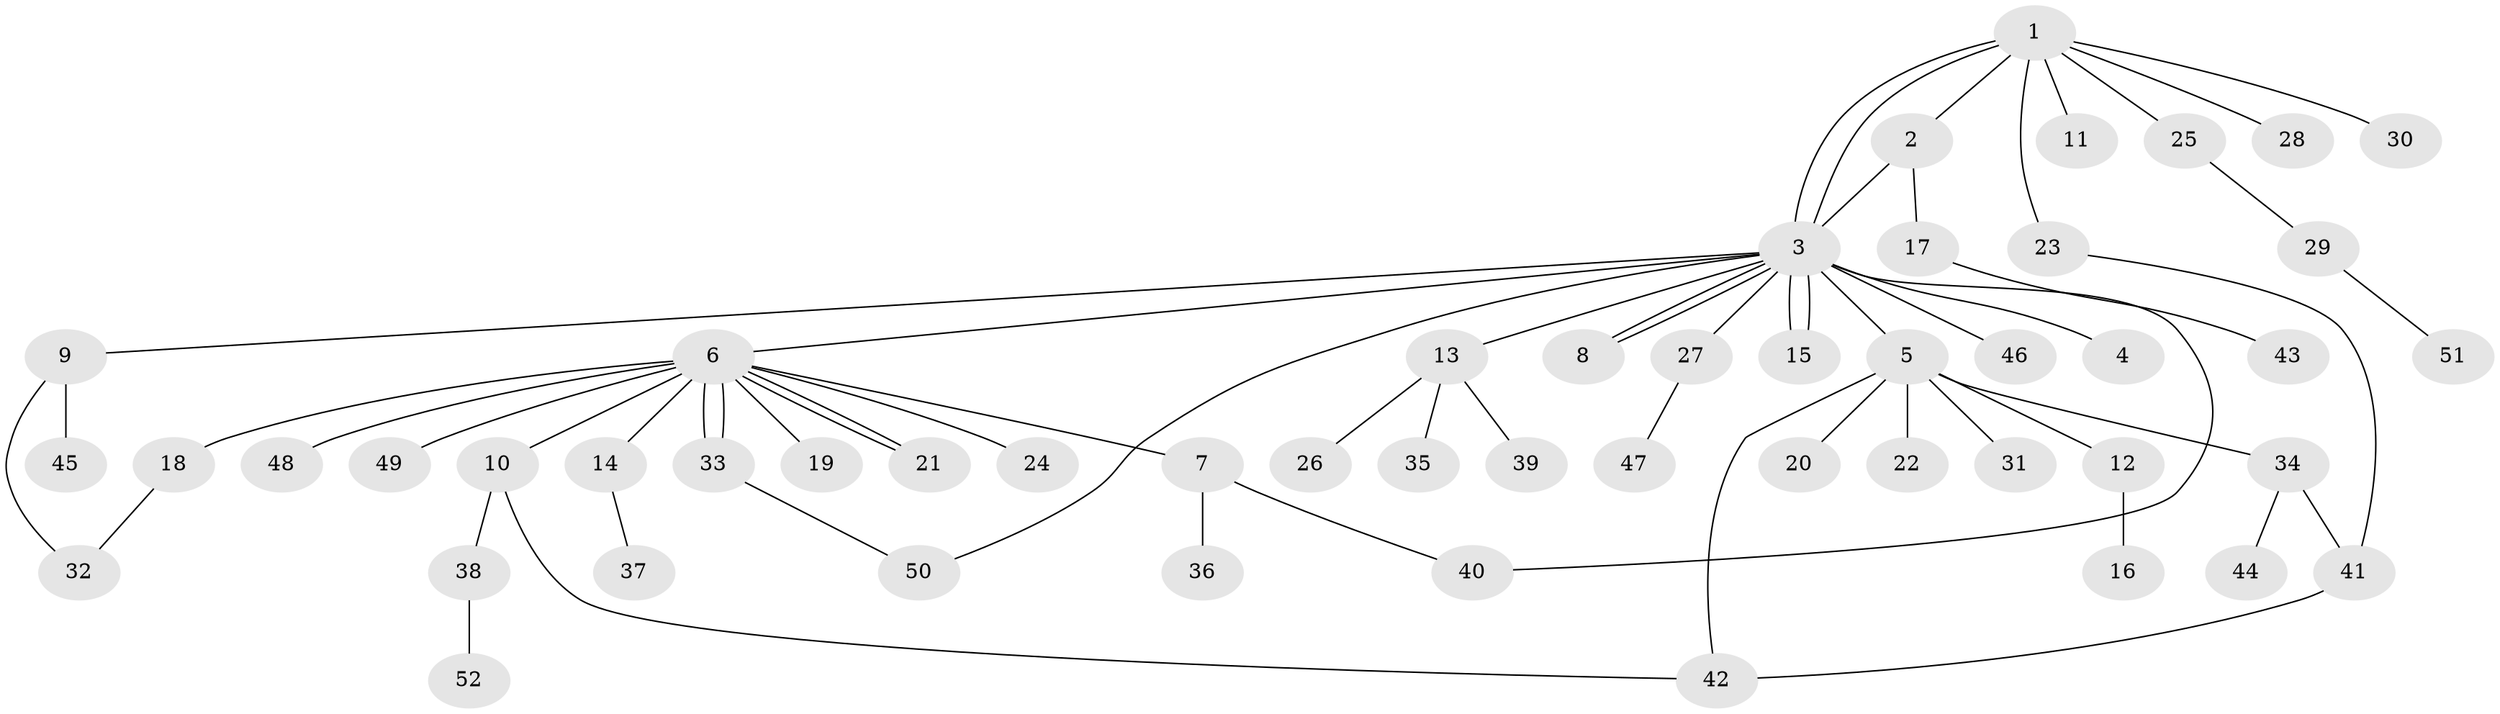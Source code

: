 // coarse degree distribution, {1: 0.5, 4: 0.1111111111111111, 2: 0.16666666666666666, 3: 0.1111111111111111, 9: 0.05555555555555555, 8: 0.05555555555555555}
// Generated by graph-tools (version 1.1) at 2025/36/03/04/25 23:36:49]
// undirected, 52 vertices, 63 edges
graph export_dot {
  node [color=gray90,style=filled];
  1;
  2;
  3;
  4;
  5;
  6;
  7;
  8;
  9;
  10;
  11;
  12;
  13;
  14;
  15;
  16;
  17;
  18;
  19;
  20;
  21;
  22;
  23;
  24;
  25;
  26;
  27;
  28;
  29;
  30;
  31;
  32;
  33;
  34;
  35;
  36;
  37;
  38;
  39;
  40;
  41;
  42;
  43;
  44;
  45;
  46;
  47;
  48;
  49;
  50;
  51;
  52;
  1 -- 2;
  1 -- 3;
  1 -- 3;
  1 -- 11;
  1 -- 23;
  1 -- 25;
  1 -- 28;
  1 -- 30;
  2 -- 3;
  2 -- 17;
  3 -- 4;
  3 -- 5;
  3 -- 6;
  3 -- 8;
  3 -- 8;
  3 -- 9;
  3 -- 13;
  3 -- 15;
  3 -- 15;
  3 -- 27;
  3 -- 40;
  3 -- 46;
  3 -- 50;
  5 -- 12;
  5 -- 20;
  5 -- 22;
  5 -- 31;
  5 -- 34;
  5 -- 42;
  6 -- 7;
  6 -- 10;
  6 -- 14;
  6 -- 18;
  6 -- 19;
  6 -- 21;
  6 -- 21;
  6 -- 24;
  6 -- 33;
  6 -- 33;
  6 -- 48;
  6 -- 49;
  7 -- 36;
  7 -- 40;
  9 -- 32;
  9 -- 45;
  10 -- 38;
  10 -- 42;
  12 -- 16;
  13 -- 26;
  13 -- 35;
  13 -- 39;
  14 -- 37;
  17 -- 43;
  18 -- 32;
  23 -- 41;
  25 -- 29;
  27 -- 47;
  29 -- 51;
  33 -- 50;
  34 -- 41;
  34 -- 44;
  38 -- 52;
  41 -- 42;
}
